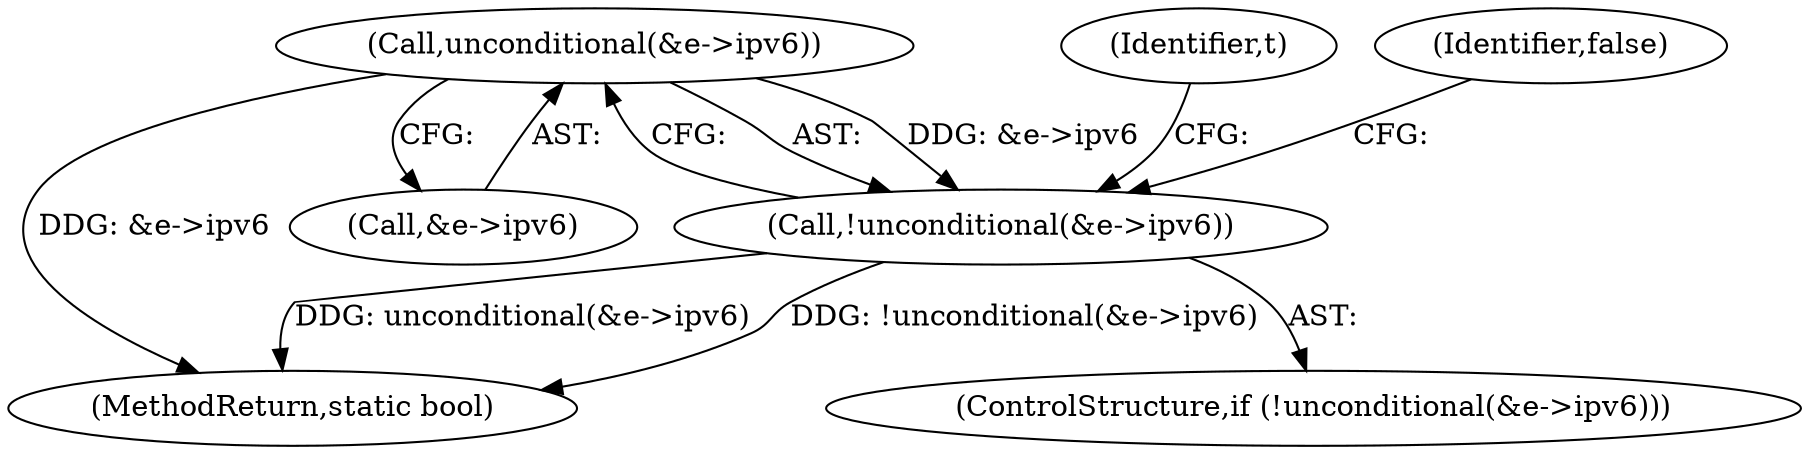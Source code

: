 digraph "1_linux_54d83fc74aa9ec72794373cb47432c5f7fb1a309_9@del" {
"1000107" [label="(Call,unconditional(&e->ipv6))"];
"1000106" [label="(Call,!unconditional(&e->ipv6))"];
"1000106" [label="(Call,!unconditional(&e->ipv6))"];
"1000107" [label="(Call,unconditional(&e->ipv6))"];
"1000105" [label="(ControlStructure,if (!unconditional(&e->ipv6)))"];
"1000115" [label="(Identifier,t)"];
"1000153" [label="(MethodReturn,static bool)"];
"1000113" [label="(Identifier,false)"];
"1000108" [label="(Call,&e->ipv6)"];
"1000107" -> "1000106"  [label="AST: "];
"1000107" -> "1000108"  [label="CFG: "];
"1000108" -> "1000107"  [label="AST: "];
"1000106" -> "1000107"  [label="CFG: "];
"1000107" -> "1000153"  [label="DDG: &e->ipv6"];
"1000107" -> "1000106"  [label="DDG: &e->ipv6"];
"1000106" -> "1000105"  [label="AST: "];
"1000113" -> "1000106"  [label="CFG: "];
"1000115" -> "1000106"  [label="CFG: "];
"1000106" -> "1000153"  [label="DDG: unconditional(&e->ipv6)"];
"1000106" -> "1000153"  [label="DDG: !unconditional(&e->ipv6)"];
}
